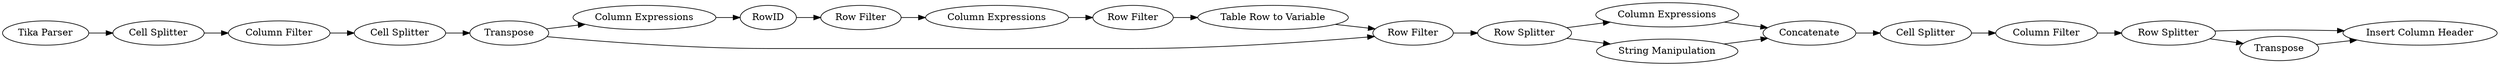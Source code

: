 digraph {
	"-4757136367485502105_26" [label="Row Splitter"]
	"-4757136367485502105_6" [label=Transpose]
	"-4757136367485502105_563" [label="Insert Column Header"]
	"-4757136367485502105_3" [label="Cell Splitter"]
	"-4757136367485502105_14" [label="Column Filter"]
	"-4757136367485502105_11" [label=Concatenate]
	"-4757136367485502105_13" [label="Column Expressions"]
	"3019537441870420578_571" [label="Row Filter"]
	"-4757136367485502105_5" [label="Cell Splitter"]
	"3019537441870420578_567" [label="Column Expressions"]
	"-4757136367485502105_2" [label="Tika Parser"]
	"-4757136367485502105_7" [label="Row Filter"]
	"3019537441870420578_568" [label="Row Filter"]
	"3019537441870420578_569" [label=RowID]
	"-4757136367485502105_565" [label=Transpose]
	"-4757136367485502105_8" [label="Cell Splitter"]
	"-4757136367485502105_9" [label="String Manipulation"]
	"-4757136367485502105_4" [label="Column Filter"]
	"3019537441870420578_570" [label="Column Expressions"]
	"-4757136367485502105_10" [label="Row Splitter"]
	"3019537441870420578_572" [label="Table Row to Variable"]
	"-4757136367485502105_13" -> "-4757136367485502105_11"
	"3019537441870420578_568" -> "3019537441870420578_570"
	"-4757136367485502105_6" -> "-4757136367485502105_7"
	"3019537441870420578_571" -> "3019537441870420578_572"
	"-4757136367485502105_26" -> "-4757136367485502105_563"
	"-4757136367485502105_4" -> "-4757136367485502105_5"
	"-4757136367485502105_2" -> "-4757136367485502105_3"
	"-4757136367485502105_14" -> "-4757136367485502105_26"
	"-4757136367485502105_8" -> "-4757136367485502105_14"
	"3019537441870420578_567" -> "3019537441870420578_569"
	"-4757136367485502105_6" -> "3019537441870420578_567"
	"-4757136367485502105_9" -> "-4757136367485502105_11"
	"-4757136367485502105_7" -> "-4757136367485502105_10"
	"3019537441870420578_570" -> "3019537441870420578_571"
	"-4757136367485502105_3" -> "-4757136367485502105_4"
	"-4757136367485502105_565" -> "-4757136367485502105_563"
	"-4757136367485502105_11" -> "-4757136367485502105_8"
	"3019537441870420578_572" -> "-4757136367485502105_7"
	"-4757136367485502105_5" -> "-4757136367485502105_6"
	"-4757136367485502105_10" -> "-4757136367485502105_9"
	"-4757136367485502105_26" -> "-4757136367485502105_565"
	"3019537441870420578_569" -> "3019537441870420578_568"
	"-4757136367485502105_10" -> "-4757136367485502105_13"
	rankdir=LR
}

